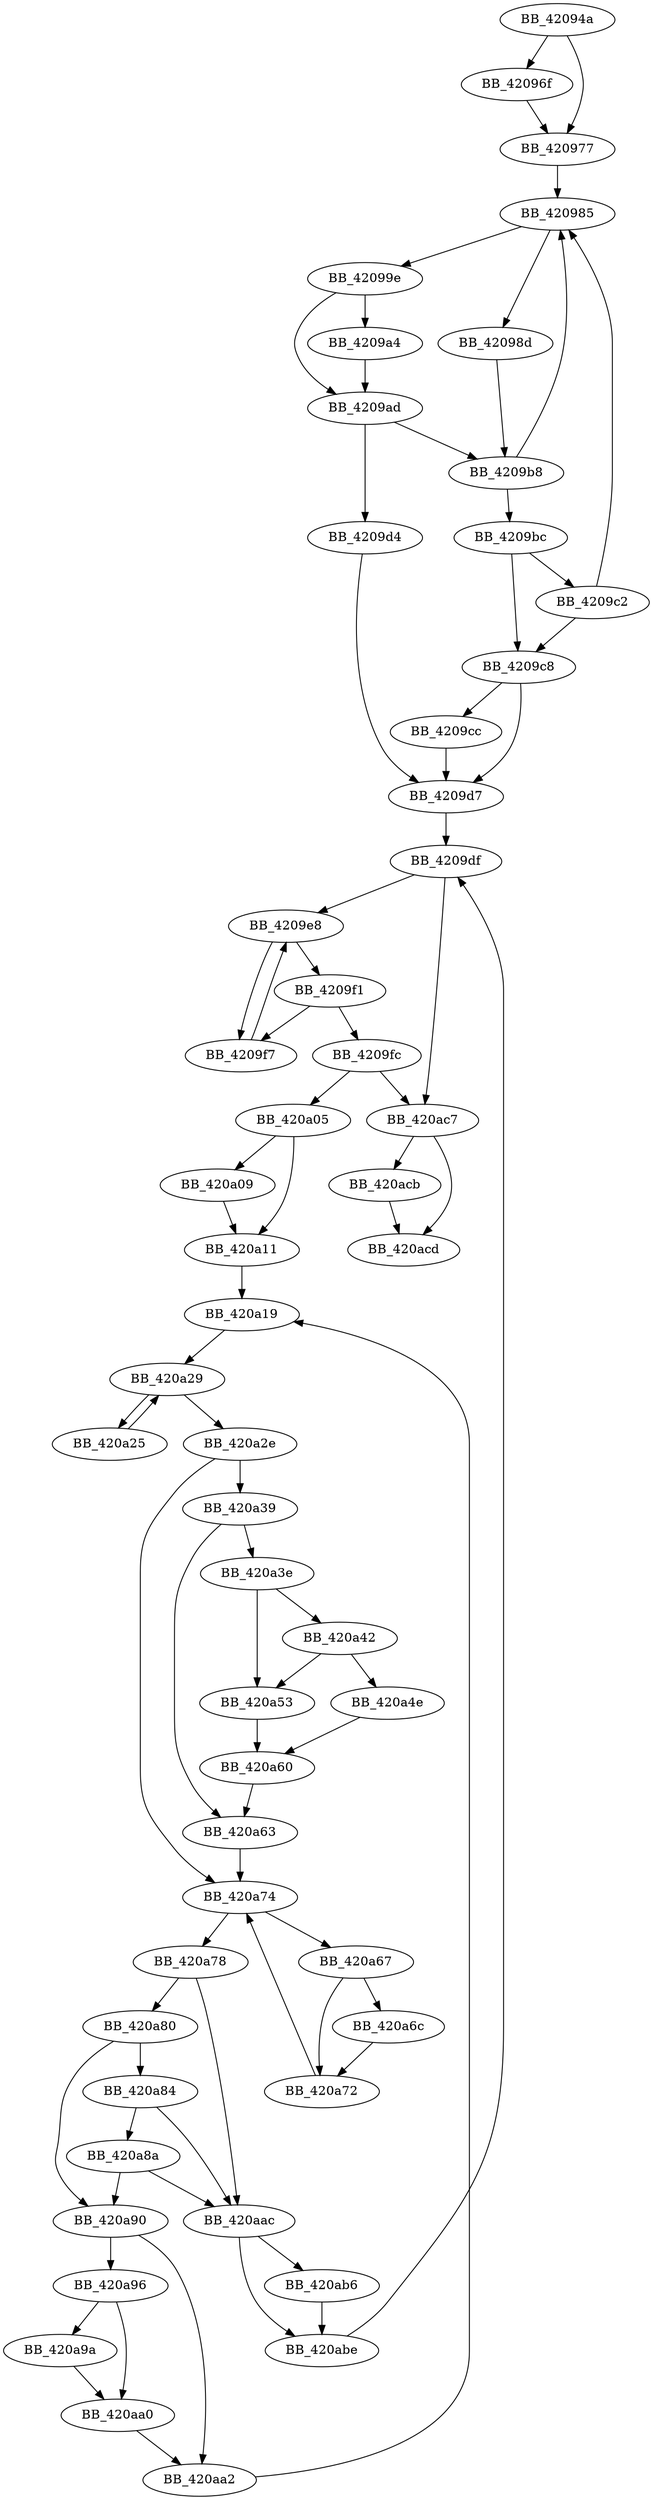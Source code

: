 DiGraph _wparse_cmdline{
BB_42094a->BB_42096f
BB_42094a->BB_420977
BB_42096f->BB_420977
BB_420977->BB_420985
BB_420985->BB_42098d
BB_420985->BB_42099e
BB_42098d->BB_4209b8
BB_42099e->BB_4209a4
BB_42099e->BB_4209ad
BB_4209a4->BB_4209ad
BB_4209ad->BB_4209b8
BB_4209ad->BB_4209d4
BB_4209b8->BB_420985
BB_4209b8->BB_4209bc
BB_4209bc->BB_4209c2
BB_4209bc->BB_4209c8
BB_4209c2->BB_420985
BB_4209c2->BB_4209c8
BB_4209c8->BB_4209cc
BB_4209c8->BB_4209d7
BB_4209cc->BB_4209d7
BB_4209d4->BB_4209d7
BB_4209d7->BB_4209df
BB_4209df->BB_4209e8
BB_4209df->BB_420ac7
BB_4209e8->BB_4209f1
BB_4209e8->BB_4209f7
BB_4209f1->BB_4209f7
BB_4209f1->BB_4209fc
BB_4209f7->BB_4209e8
BB_4209fc->BB_420a05
BB_4209fc->BB_420ac7
BB_420a05->BB_420a09
BB_420a05->BB_420a11
BB_420a09->BB_420a11
BB_420a11->BB_420a19
BB_420a19->BB_420a29
BB_420a25->BB_420a29
BB_420a29->BB_420a25
BB_420a29->BB_420a2e
BB_420a2e->BB_420a39
BB_420a2e->BB_420a74
BB_420a39->BB_420a3e
BB_420a39->BB_420a63
BB_420a3e->BB_420a42
BB_420a3e->BB_420a53
BB_420a42->BB_420a4e
BB_420a42->BB_420a53
BB_420a4e->BB_420a60
BB_420a53->BB_420a60
BB_420a60->BB_420a63
BB_420a63->BB_420a74
BB_420a67->BB_420a6c
BB_420a67->BB_420a72
BB_420a6c->BB_420a72
BB_420a72->BB_420a74
BB_420a74->BB_420a67
BB_420a74->BB_420a78
BB_420a78->BB_420a80
BB_420a78->BB_420aac
BB_420a80->BB_420a84
BB_420a80->BB_420a90
BB_420a84->BB_420a8a
BB_420a84->BB_420aac
BB_420a8a->BB_420a90
BB_420a8a->BB_420aac
BB_420a90->BB_420a96
BB_420a90->BB_420aa2
BB_420a96->BB_420a9a
BB_420a96->BB_420aa0
BB_420a9a->BB_420aa0
BB_420aa0->BB_420aa2
BB_420aa2->BB_420a19
BB_420aac->BB_420ab6
BB_420aac->BB_420abe
BB_420ab6->BB_420abe
BB_420abe->BB_4209df
BB_420ac7->BB_420acb
BB_420ac7->BB_420acd
BB_420acb->BB_420acd
}

